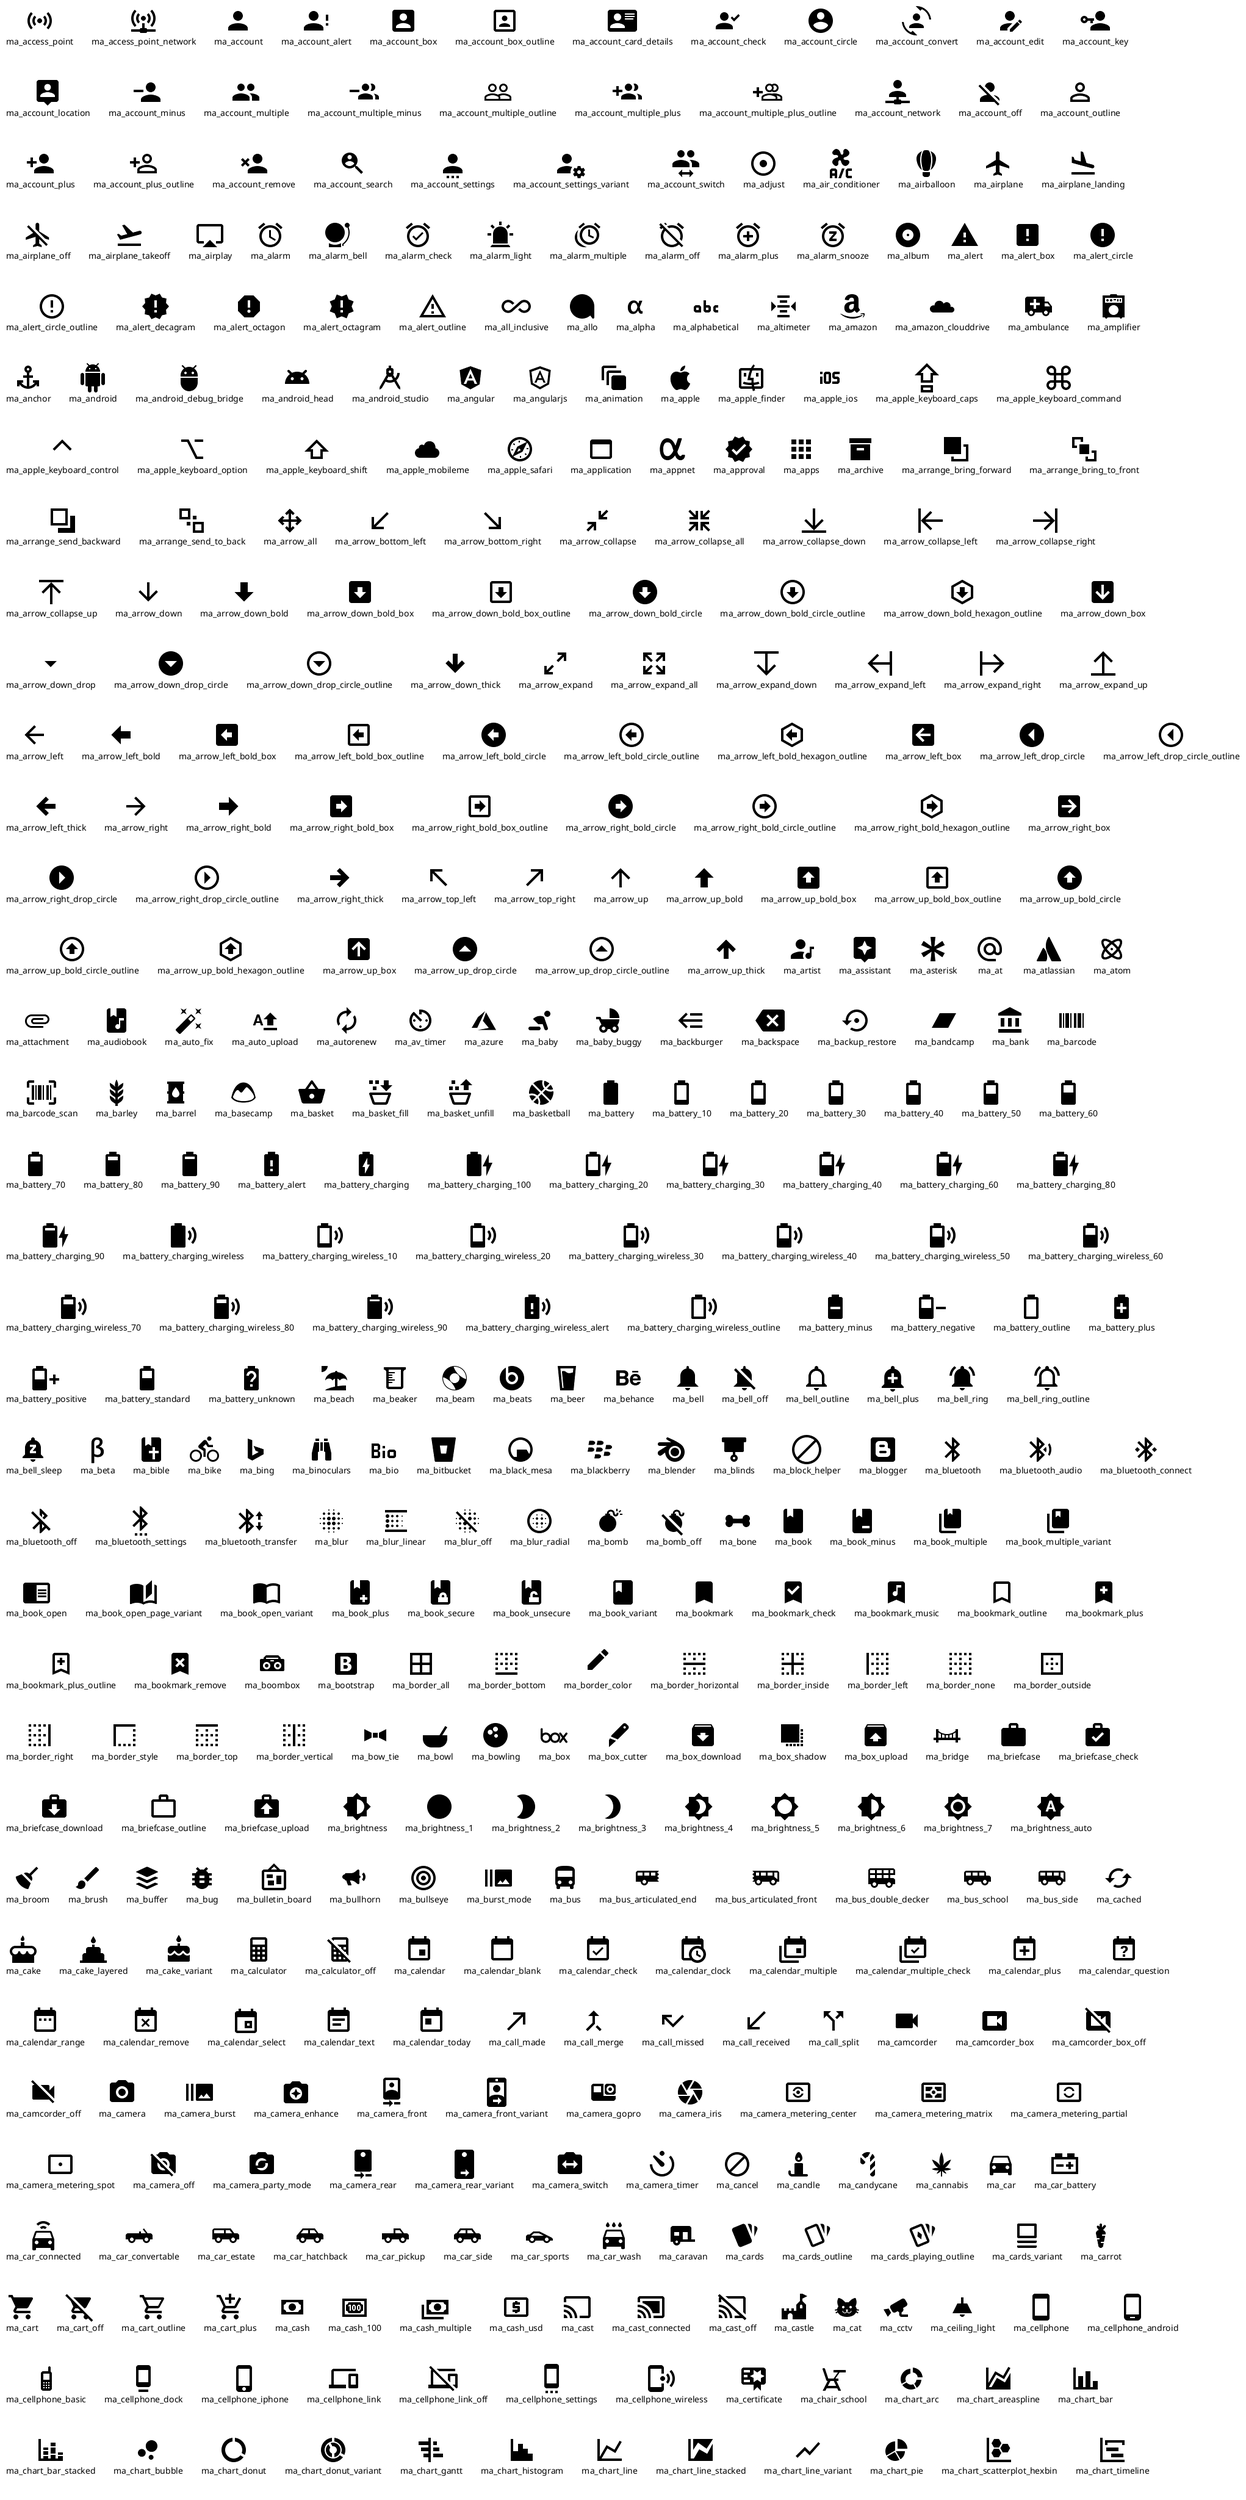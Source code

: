 {
  "sha1": "22m7s38xjumo5u24qpjjkp6iaesmnty",
  "insertion": {
    "when": "2024-05-30T20:48:19.886Z",
    "user": "plantuml@gmail.com"
  }
}
@startuml
stdlib material
@enduml
